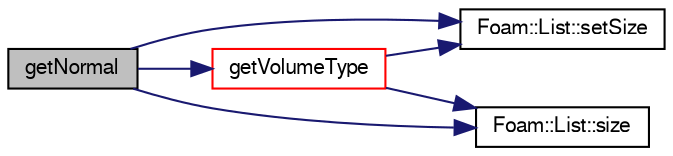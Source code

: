 digraph "getNormal"
{
  bgcolor="transparent";
  edge [fontname="FreeSans",fontsize="10",labelfontname="FreeSans",labelfontsize="10"];
  node [fontname="FreeSans",fontsize="10",shape=record];
  rankdir="LR";
  Node624 [label="getNormal",height=0.2,width=0.4,color="black", fillcolor="grey75", style="filled", fontcolor="black"];
  Node624 -> Node625 [color="midnightblue",fontsize="10",style="solid",fontname="FreeSans"];
  Node625 [label="getVolumeType",height=0.2,width=0.4,color="red",URL="$a25210.html#a1d3ba31549036f01425643d189858d2a",tooltip="Determine type (inside/outside/mixed) for point. unknown if. "];
  Node625 -> Node626 [color="midnightblue",fontsize="10",style="solid",fontname="FreeSans"];
  Node626 [label="Foam::List::setSize",height=0.2,width=0.4,color="black",URL="$a25694.html#aedb985ffeaf1bdbfeccc2a8730405703",tooltip="Reset size of List. "];
  Node625 -> Node627 [color="midnightblue",fontsize="10",style="solid",fontname="FreeSans"];
  Node627 [label="Foam::List::size",height=0.2,width=0.4,color="black",URL="$a25694.html#a8a5f6fa29bd4b500caf186f60245b384",tooltip="Override size to be inconsistent with allocated storage. "];
  Node624 -> Node626 [color="midnightblue",fontsize="10",style="solid",fontname="FreeSans"];
  Node624 -> Node627 [color="midnightblue",fontsize="10",style="solid",fontname="FreeSans"];
}
